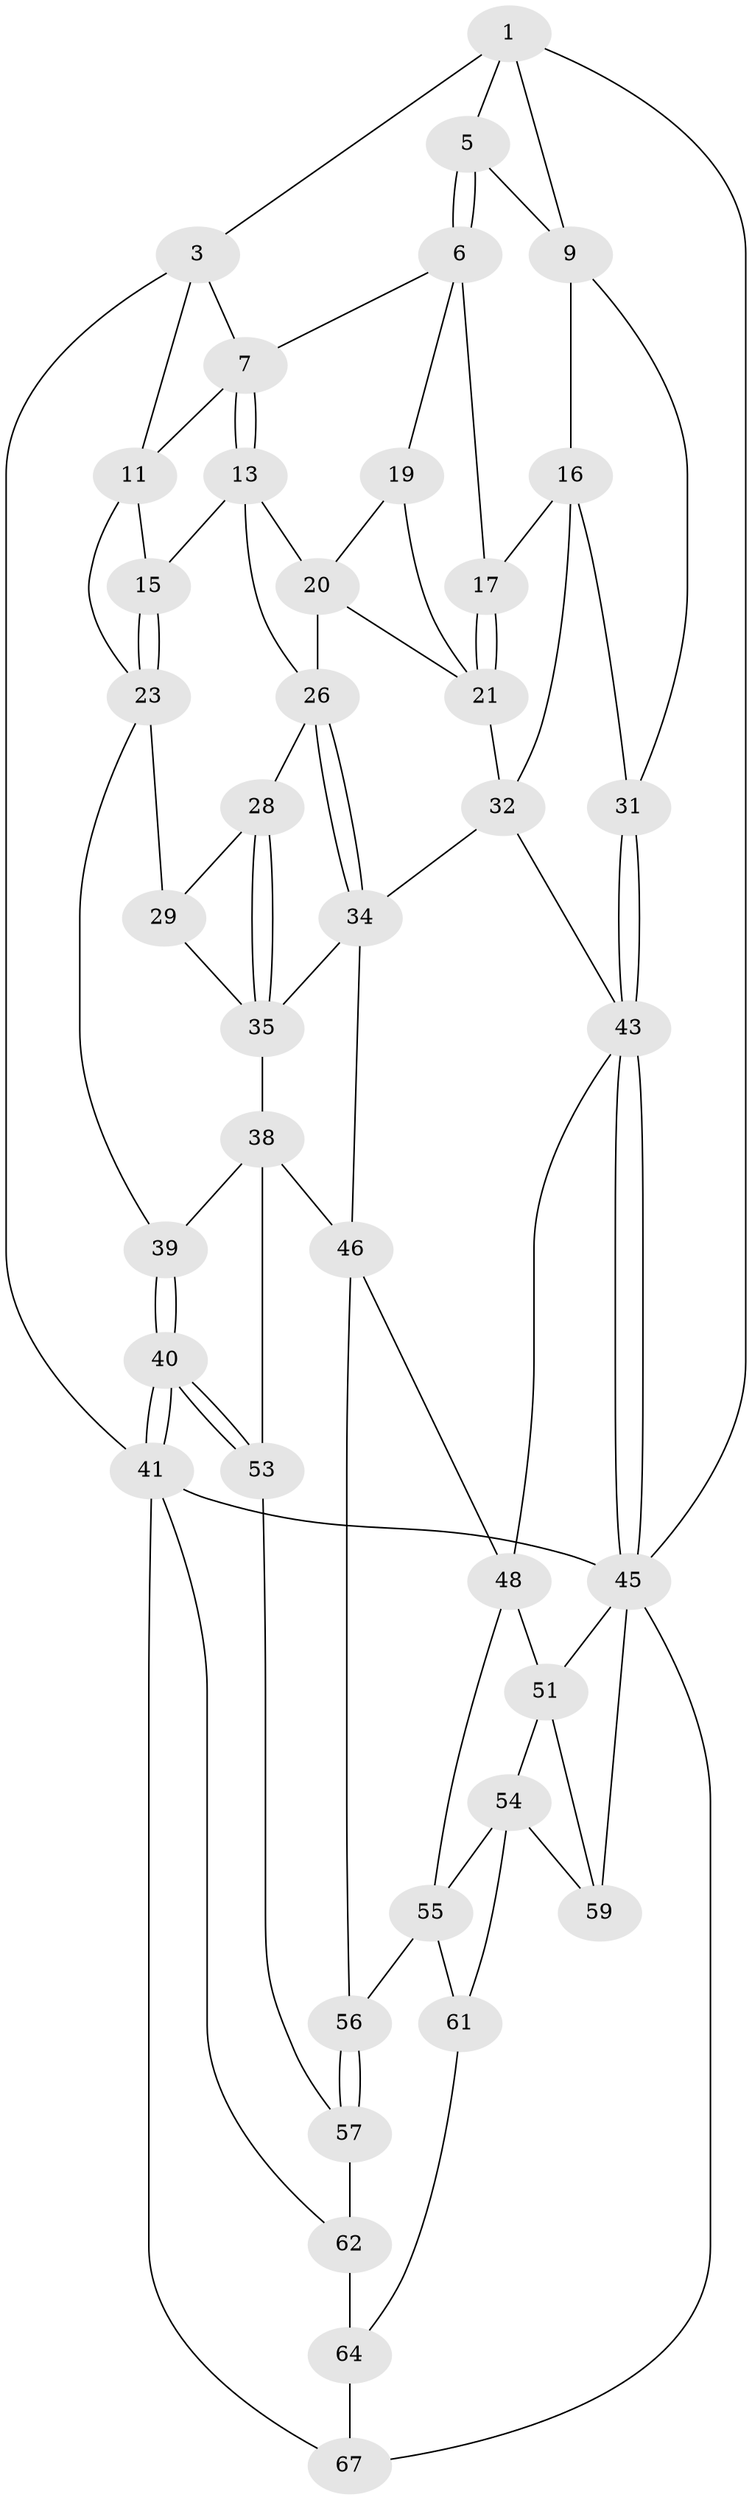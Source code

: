 // Generated by graph-tools (version 1.1) at 2025/52/02/27/25 19:52:42]
// undirected, 41 vertices, 87 edges
graph export_dot {
graph [start="1"]
  node [color=gray90,style=filled];
  1 [pos="+0.5285862113712909+0",super="+2"];
  3 [pos="+0+0",super="+4"];
  5 [pos="+0.5176404314278431+0"];
  6 [pos="+0.4896506868297511+0.03815778873030404",super="+18"];
  7 [pos="+0.3174933522742039+0.11225768503820416",super="+8"];
  9 [pos="+1+0",super="+10"];
  11 [pos="+0.13903377697736635+0.13738576721817783",super="+12"];
  13 [pos="+0.3100078988440419+0.2231669971447118",super="+14"];
  15 [pos="+0.18798625295361193+0.228310833350095"];
  16 [pos="+0.7110382005542757+0.24618876190501127",super="+30"];
  17 [pos="+0.5815643320290899+0.28067859725273725"];
  19 [pos="+0.4524274675892224+0.20033275639604428"];
  20 [pos="+0.34473332250427013+0.24475778459275385",super="+25"];
  21 [pos="+0.505102485310013+0.43552157354890497",super="+22"];
  23 [pos="+0.07322153769745787+0.3689649272478487",super="+24"];
  26 [pos="+0.30993045934453595+0.3841961659881946",super="+27"];
  28 [pos="+0.22356996073051782+0.3711813265952086"];
  29 [pos="+0.19159201204227888+0.382214271491171"];
  31 [pos="+0.9947683962222416+0.32574650502145625"];
  32 [pos="+0.5930930837908607+0.49268615938573457",super="+33"];
  34 [pos="+0.27917758876700266+0.5296512158791487",super="+37"];
  35 [pos="+0.26487964768203165+0.5299542177251154",super="+36"];
  38 [pos="+0.19187175003465753+0.5476306326027285",super="+47"];
  39 [pos="+0+0.4689245929520504"];
  40 [pos="+0+0.9045518538388035"];
  41 [pos="+0+1",super="+42"];
  43 [pos="+0.9608893041199449+0.5318681411388454",super="+44"];
  45 [pos="+0.984701376552157+0.6575564917974749",super="+66"];
  46 [pos="+0.3953148810198017+0.6375195370411921",super="+50"];
  48 [pos="+0.6137683287970596+0.5773018332377213",super="+49"];
  51 [pos="+0.7122027765410855+0.6755063324556629",super="+52"];
  53 [pos="+0.18476749255590047+0.7447620029037344"];
  54 [pos="+0.6160702563959554+0.7451853175841366",super="+60"];
  55 [pos="+0.6011332292768551+0.7464861719948772",super="+58"];
  56 [pos="+0.4327847370041441+0.8573093566282199"];
  57 [pos="+0.2609985103558376+0.8045537800863851"];
  59 [pos="+0.7917422188818896+0.8483681447353811"];
  61 [pos="+0.4889556342447504+0.9556807148125778"];
  62 [pos="+0.2629860859742011+0.8728568749709343",super="+63"];
  64 [pos="+0.32970950532386667+0.9444204409937073",super="+65"];
  67 [pos="+0.512571118474798+1"];
  1 -- 5;
  1 -- 3;
  1 -- 45;
  1 -- 9;
  3 -- 41;
  3 -- 11;
  3 -- 7;
  5 -- 6;
  5 -- 6;
  5 -- 9;
  6 -- 7;
  6 -- 17;
  6 -- 19;
  7 -- 13;
  7 -- 13;
  7 -- 11;
  9 -- 31;
  9 -- 16;
  11 -- 15;
  11 -- 23;
  13 -- 20;
  13 -- 15;
  13 -- 26;
  15 -- 23;
  15 -- 23;
  16 -- 17;
  16 -- 32;
  16 -- 31;
  17 -- 21;
  17 -- 21;
  19 -- 20;
  19 -- 21;
  20 -- 26;
  20 -- 21;
  21 -- 32;
  23 -- 29;
  23 -- 39;
  26 -- 34;
  26 -- 34;
  26 -- 28;
  28 -- 29;
  28 -- 35;
  28 -- 35;
  29 -- 35;
  31 -- 43;
  31 -- 43;
  32 -- 43;
  32 -- 34;
  34 -- 35;
  34 -- 46;
  35 -- 38;
  38 -- 39;
  38 -- 46;
  38 -- 53;
  39 -- 40;
  39 -- 40;
  40 -- 41;
  40 -- 41;
  40 -- 53;
  40 -- 53;
  41 -- 67;
  41 -- 45;
  41 -- 62;
  43 -- 45;
  43 -- 45;
  43 -- 48;
  45 -- 67;
  45 -- 59;
  45 -- 51;
  46 -- 48;
  46 -- 56;
  48 -- 51;
  48 -- 55;
  51 -- 54;
  51 -- 59;
  53 -- 57;
  54 -- 55;
  54 -- 59;
  54 -- 61;
  55 -- 56;
  55 -- 61;
  56 -- 57;
  56 -- 57;
  57 -- 62;
  61 -- 64;
  62 -- 64 [weight=2];
  64 -- 67;
}
